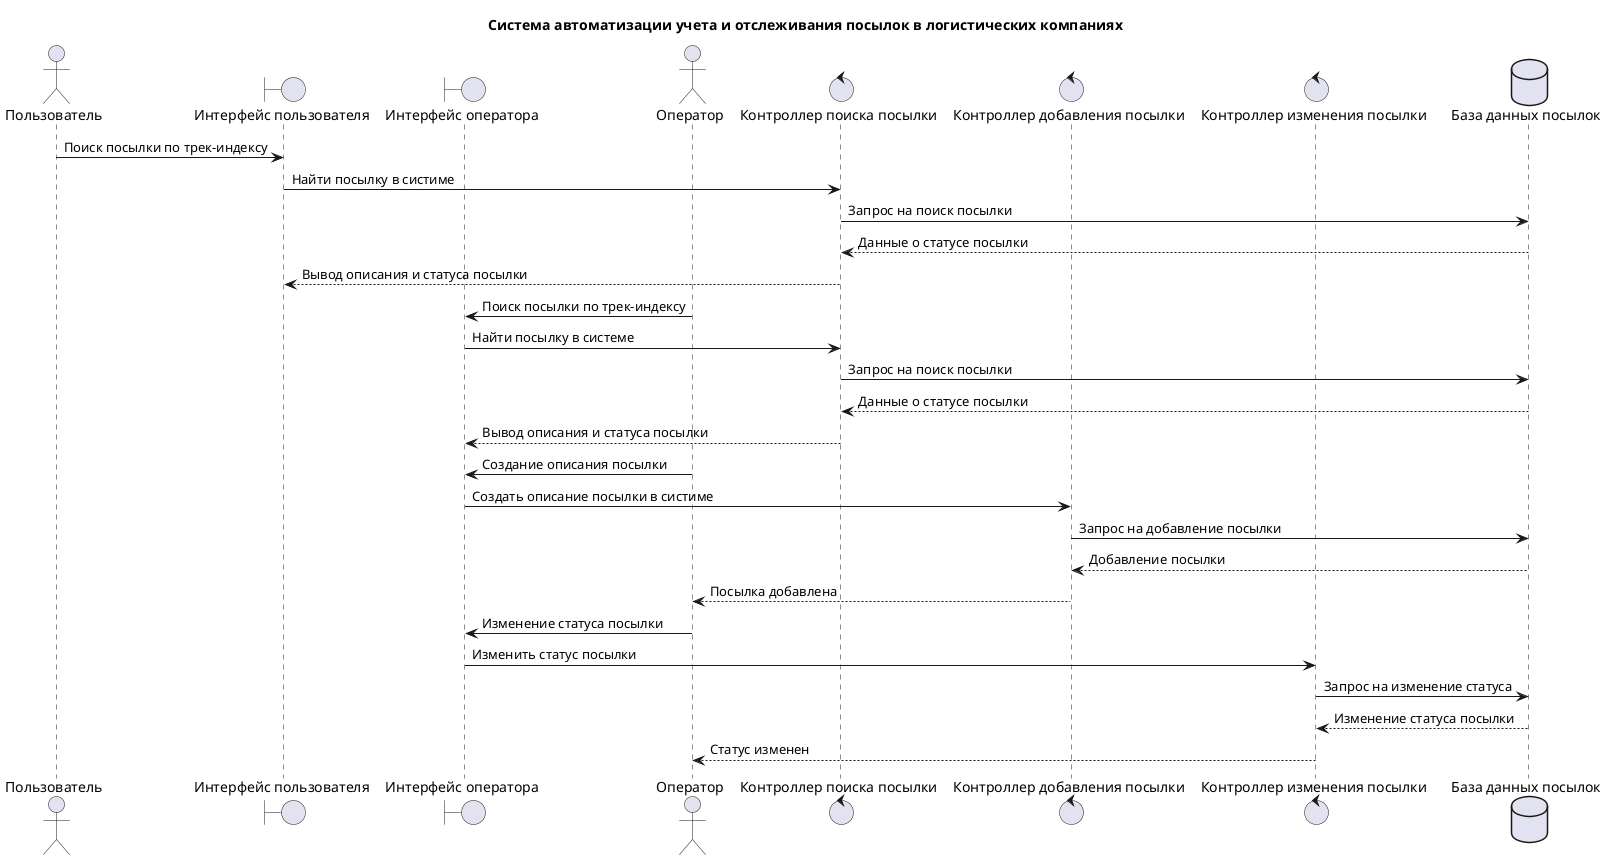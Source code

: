 @startuml Parcel tracking system with Controllers
title Система автоматизации учета и отслеживания посылок в логистических компаниях

actor Пользователь as Client
boundary "Интерфейс пользователя" as ClientView
boundary "Интерфейс оператора" as OperatorView
actor Оператор as Operator
control "Контроллер поиска посылки" as FindParcelController
control "Контроллер добавления посылки" as AddParcelController
control "Контроллер изменения посылки" as ChangeStatusController
database "База данных посылок" as DB

Client -> ClientView : Поиск посылки по трек-индексу
ClientView -> FindParcelController : Найти посылку в систиме
FindParcelController -> DB : Запрос на поиск посылки
DB --> FindParcelController : Данные о статусе посылки
FindParcelController --> ClientView : Вывод описания и статуса посылки 

Operator -> OperatorView : Поиск посылки по трек-индексу
OperatorView -> FindParcelController : Найти посылку в систeме
FindParcelController -> DB : Запрос на поиск посылки
DB --> FindParcelController : Данные о статусе посылки
FindParcelController --> OperatorView : Вывод описания и статуса посылки 

Operator -> OperatorView : Создание описания посылки
OperatorView -> AddParcelController : Создать описание посылки в систиме
AddParcelController -> DB : Запрос на добавление посылки
DB --> AddParcelController : Добавление посылки
AddParcelController --> Operator : Посылка добавлена

Operator -> OperatorView : Изменение статуса посылки
OperatorView -> ChangeStatusController : Изменить статус посылки
ChangeStatusController -> DB : Запрос на изменение статуса
DB --> ChangeStatusController : Изменение статуса посылки
ChangeStatusController --> Operator : Статус изменен

@enduml
